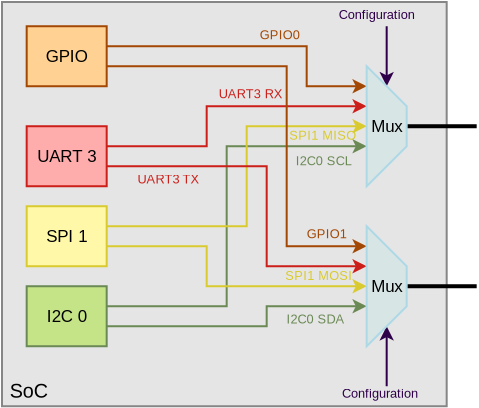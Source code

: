 <?xml version="1.0" encoding="UTF-8"?>
<dia:diagram xmlns:dia="http://www.lysator.liu.se/~alla/dia/">
  <dia:layer name="Arrière-plan" visible="true" active="true">
    <dia:object type="Standard - Box" version="0" id="O0">
      <dia:attribute name="obj_pos">
        <dia:point val="3.766,2.788"/>
      </dia:attribute>
      <dia:attribute name="obj_bb">
        <dia:rectangle val="3.716,2.738;26.05,23.05"/>
      </dia:attribute>
      <dia:attribute name="elem_corner">
        <dia:point val="3.766,2.788"/>
      </dia:attribute>
      <dia:attribute name="elem_width">
        <dia:real val="22.234"/>
      </dia:attribute>
      <dia:attribute name="elem_height">
        <dia:real val="20.212"/>
      </dia:attribute>
      <dia:attribute name="border_width">
        <dia:real val="0.1"/>
      </dia:attribute>
      <dia:attribute name="border_color">
        <dia:color val="#868686"/>
      </dia:attribute>
      <dia:attribute name="inner_color">
        <dia:color val="#e5e5e5"/>
      </dia:attribute>
      <dia:attribute name="show_background">
        <dia:boolean val="true"/>
      </dia:attribute>
    </dia:object>
    <dia:object type="Standard - Line" version="0" id="O1">
      <dia:attribute name="obj_pos">
        <dia:point val="24,9"/>
      </dia:attribute>
      <dia:attribute name="obj_bb">
        <dia:rectangle val="23.9,8.9;27.6,9.1"/>
      </dia:attribute>
      <dia:attribute name="conn_endpoints">
        <dia:point val="24,9"/>
        <dia:point val="27.5,9"/>
      </dia:attribute>
      <dia:attribute name="numcp">
        <dia:int val="1"/>
      </dia:attribute>
      <dia:attribute name="line_width">
        <dia:real val="0.2"/>
      </dia:attribute>
      <dia:connections>
        <dia:connection handle="0" to="O24" connection="3"/>
      </dia:connections>
    </dia:object>
    <dia:object type="Standard - Line" version="0" id="O2">
      <dia:attribute name="obj_pos">
        <dia:point val="24,17"/>
      </dia:attribute>
      <dia:attribute name="obj_bb">
        <dia:rectangle val="23.9,16.9;27.6,17.1"/>
      </dia:attribute>
      <dia:attribute name="conn_endpoints">
        <dia:point val="24,17"/>
        <dia:point val="27.5,17"/>
      </dia:attribute>
      <dia:attribute name="numcp">
        <dia:int val="1"/>
      </dia:attribute>
      <dia:attribute name="line_width">
        <dia:real val="0.2"/>
      </dia:attribute>
      <dia:connections>
        <dia:connection handle="0" to="O28" connection="3"/>
      </dia:connections>
    </dia:object>
    <dia:object type="Standard - ZigZagLine" version="1" id="O3">
      <dia:attribute name="obj_pos">
        <dia:point val="9,18"/>
      </dia:attribute>
      <dia:attribute name="obj_bb">
        <dia:rectangle val="8.95,9.638;22.112,18.05"/>
      </dia:attribute>
      <dia:attribute name="orth_points">
        <dia:point val="9,18"/>
        <dia:point val="15,18"/>
        <dia:point val="15,10"/>
        <dia:point val="22,10"/>
      </dia:attribute>
      <dia:attribute name="orth_orient">
        <dia:enum val="0"/>
        <dia:enum val="1"/>
        <dia:enum val="0"/>
      </dia:attribute>
      <dia:attribute name="autorouting">
        <dia:boolean val="false"/>
      </dia:attribute>
      <dia:attribute name="line_color">
        <dia:color val="#6a8954"/>
      </dia:attribute>
      <dia:attribute name="end_arrow">
        <dia:enum val="22"/>
      </dia:attribute>
      <dia:attribute name="end_arrow_length">
        <dia:real val="0.5"/>
      </dia:attribute>
      <dia:attribute name="end_arrow_width">
        <dia:real val="0.5"/>
      </dia:attribute>
      <dia:connections>
        <dia:connection handle="0" to="O34" connection="3"/>
        <dia:connection handle="1" to="O24" connection="8"/>
      </dia:connections>
    </dia:object>
    <dia:object type="Standard - ZigZagLine" version="1" id="O4">
      <dia:attribute name="obj_pos">
        <dia:point val="9,14"/>
      </dia:attribute>
      <dia:attribute name="obj_bb">
        <dia:rectangle val="8.95,8.638;22.112,14.05"/>
      </dia:attribute>
      <dia:attribute name="orth_points">
        <dia:point val="9,14"/>
        <dia:point val="16,14"/>
        <dia:point val="16,9"/>
        <dia:point val="22,9"/>
      </dia:attribute>
      <dia:attribute name="orth_orient">
        <dia:enum val="0"/>
        <dia:enum val="1"/>
        <dia:enum val="0"/>
      </dia:attribute>
      <dia:attribute name="autorouting">
        <dia:boolean val="false"/>
      </dia:attribute>
      <dia:attribute name="line_color">
        <dia:color val="#d9cb2f"/>
      </dia:attribute>
      <dia:attribute name="end_arrow">
        <dia:enum val="22"/>
      </dia:attribute>
      <dia:attribute name="end_arrow_length">
        <dia:real val="0.5"/>
      </dia:attribute>
      <dia:attribute name="end_arrow_width">
        <dia:real val="0.5"/>
      </dia:attribute>
      <dia:connections>
        <dia:connection handle="0" to="O32" connection="3"/>
        <dia:connection handle="1" to="O24" connection="9"/>
      </dia:connections>
    </dia:object>
    <dia:object type="Standard - ZigZagLine" version="1" id="O5">
      <dia:attribute name="obj_pos">
        <dia:point val="6,10"/>
      </dia:attribute>
      <dia:attribute name="obj_bb">
        <dia:rectangle val="5.95,7.638;22.112,10.05"/>
      </dia:attribute>
      <dia:attribute name="orth_points">
        <dia:point val="6,10"/>
        <dia:point val="14,10"/>
        <dia:point val="14,8"/>
        <dia:point val="22,8"/>
      </dia:attribute>
      <dia:attribute name="orth_orient">
        <dia:enum val="0"/>
        <dia:enum val="1"/>
        <dia:enum val="0"/>
      </dia:attribute>
      <dia:attribute name="autorouting">
        <dia:boolean val="false"/>
      </dia:attribute>
      <dia:attribute name="line_color">
        <dia:color val="#cc1f1a"/>
      </dia:attribute>
      <dia:attribute name="end_arrow">
        <dia:enum val="22"/>
      </dia:attribute>
      <dia:attribute name="end_arrow_length">
        <dia:real val="0.5"/>
      </dia:attribute>
      <dia:attribute name="end_arrow_width">
        <dia:real val="0.5"/>
      </dia:attribute>
      <dia:connections>
        <dia:connection handle="1" to="O24" connection="10"/>
      </dia:connections>
    </dia:object>
    <dia:object type="Standard - ZigZagLine" version="1" id="O6">
      <dia:attribute name="obj_pos">
        <dia:point val="9,5"/>
      </dia:attribute>
      <dia:attribute name="obj_bb">
        <dia:rectangle val="8.95,4.95;22.112,7.362"/>
      </dia:attribute>
      <dia:attribute name="orth_points">
        <dia:point val="9,5"/>
        <dia:point val="19,5"/>
        <dia:point val="19,7"/>
        <dia:point val="22,7"/>
      </dia:attribute>
      <dia:attribute name="orth_orient">
        <dia:enum val="0"/>
        <dia:enum val="1"/>
        <dia:enum val="0"/>
      </dia:attribute>
      <dia:attribute name="autorouting">
        <dia:boolean val="false"/>
      </dia:attribute>
      <dia:attribute name="line_color">
        <dia:color val="#a34804"/>
      </dia:attribute>
      <dia:attribute name="end_arrow">
        <dia:enum val="22"/>
      </dia:attribute>
      <dia:attribute name="end_arrow_length">
        <dia:real val="0.5"/>
      </dia:attribute>
      <dia:attribute name="end_arrow_width">
        <dia:real val="0.5"/>
      </dia:attribute>
      <dia:connections>
        <dia:connection handle="0" to="O25" connection="3"/>
        <dia:connection handle="1" to="O24" connection="11"/>
      </dia:connections>
    </dia:object>
    <dia:object type="Standard - Text" version="1" id="O7">
      <dia:attribute name="obj_pos">
        <dia:point val="16.65,4.65"/>
      </dia:attribute>
      <dia:attribute name="obj_bb">
        <dia:rectangle val="16.65,4.055;18.633,4.803"/>
      </dia:attribute>
      <dia:attribute name="text">
        <dia:composite type="text">
          <dia:attribute name="string">
            <dia:string>#GPIO0#</dia:string>
          </dia:attribute>
          <dia:attribute name="font">
            <dia:font family="Liberation Sans" style="0" name="Courier"/>
          </dia:attribute>
          <dia:attribute name="height">
            <dia:real val="0.8"/>
          </dia:attribute>
          <dia:attribute name="pos">
            <dia:point val="16.65,4.65"/>
          </dia:attribute>
          <dia:attribute name="color">
            <dia:color val="#a34804"/>
          </dia:attribute>
          <dia:attribute name="alignment">
            <dia:enum val="0"/>
          </dia:attribute>
        </dia:composite>
      </dia:attribute>
      <dia:attribute name="valign">
        <dia:enum val="3"/>
      </dia:attribute>
    </dia:object>
    <dia:object type="Standard - Text" version="1" id="O8">
      <dia:attribute name="obj_pos">
        <dia:point val="14.6,7.6"/>
      </dia:attribute>
      <dia:attribute name="obj_bb">
        <dia:rectangle val="14.6,7.005;17.785,7.753"/>
      </dia:attribute>
      <dia:attribute name="text">
        <dia:composite type="text">
          <dia:attribute name="string">
            <dia:string>#UART3 RX#</dia:string>
          </dia:attribute>
          <dia:attribute name="font">
            <dia:font family="Liberation Sans" style="0" name="Courier"/>
          </dia:attribute>
          <dia:attribute name="height">
            <dia:real val="0.8"/>
          </dia:attribute>
          <dia:attribute name="pos">
            <dia:point val="14.6,7.6"/>
          </dia:attribute>
          <dia:attribute name="color">
            <dia:color val="#cc1f1a"/>
          </dia:attribute>
          <dia:attribute name="alignment">
            <dia:enum val="0"/>
          </dia:attribute>
        </dia:composite>
      </dia:attribute>
      <dia:attribute name="valign">
        <dia:enum val="3"/>
      </dia:attribute>
    </dia:object>
    <dia:object type="Standard - Text" version="1" id="O9">
      <dia:attribute name="obj_pos">
        <dia:point val="18.132,9.677"/>
      </dia:attribute>
      <dia:attribute name="obj_bb">
        <dia:rectangle val="18.132,9.082;21.379,9.83"/>
      </dia:attribute>
      <dia:attribute name="text">
        <dia:composite type="text">
          <dia:attribute name="string">
            <dia:string>#SPI1 MISO#</dia:string>
          </dia:attribute>
          <dia:attribute name="font">
            <dia:font family="Liberation Sans" style="0" name="Courier"/>
          </dia:attribute>
          <dia:attribute name="height">
            <dia:real val="0.8"/>
          </dia:attribute>
          <dia:attribute name="pos">
            <dia:point val="18.132,9.677"/>
          </dia:attribute>
          <dia:attribute name="color">
            <dia:color val="#d9cb2f"/>
          </dia:attribute>
          <dia:attribute name="alignment">
            <dia:enum val="0"/>
          </dia:attribute>
        </dia:composite>
      </dia:attribute>
      <dia:attribute name="valign">
        <dia:enum val="3"/>
      </dia:attribute>
    </dia:object>
    <dia:object type="Standard - Text" version="1" id="O10">
      <dia:attribute name="obj_pos">
        <dia:point val="18.45,10.95"/>
      </dia:attribute>
      <dia:attribute name="obj_bb">
        <dia:rectangle val="18.45,10.355;21.317,11.102"/>
      </dia:attribute>
      <dia:attribute name="text">
        <dia:composite type="text">
          <dia:attribute name="string">
            <dia:string>#I2C0 SCL#</dia:string>
          </dia:attribute>
          <dia:attribute name="font">
            <dia:font family="Liberation Sans" style="0" name="Courier"/>
          </dia:attribute>
          <dia:attribute name="height">
            <dia:real val="0.8"/>
          </dia:attribute>
          <dia:attribute name="pos">
            <dia:point val="18.45,10.95"/>
          </dia:attribute>
          <dia:attribute name="color">
            <dia:color val="#6a8954"/>
          </dia:attribute>
          <dia:attribute name="alignment">
            <dia:enum val="0"/>
          </dia:attribute>
        </dia:composite>
      </dia:attribute>
      <dia:attribute name="valign">
        <dia:enum val="3"/>
      </dia:attribute>
    </dia:object>
    <dia:object type="Standard - ZigZagLine" version="1" id="O11">
      <dia:attribute name="obj_pos">
        <dia:point val="9,6"/>
      </dia:attribute>
      <dia:attribute name="obj_bb">
        <dia:rectangle val="8.95,5.95;22.112,15.362"/>
      </dia:attribute>
      <dia:attribute name="orth_points">
        <dia:point val="9,6"/>
        <dia:point val="18,6"/>
        <dia:point val="18,15"/>
        <dia:point val="22,15"/>
      </dia:attribute>
      <dia:attribute name="orth_orient">
        <dia:enum val="0"/>
        <dia:enum val="1"/>
        <dia:enum val="0"/>
      </dia:attribute>
      <dia:attribute name="autorouting">
        <dia:boolean val="false"/>
      </dia:attribute>
      <dia:attribute name="line_color">
        <dia:color val="#a34804"/>
      </dia:attribute>
      <dia:attribute name="end_arrow">
        <dia:enum val="22"/>
      </dia:attribute>
      <dia:attribute name="end_arrow_length">
        <dia:real val="0.5"/>
      </dia:attribute>
      <dia:attribute name="end_arrow_width">
        <dia:real val="0.5"/>
      </dia:attribute>
      <dia:connections>
        <dia:connection handle="0" to="O25" connection="4"/>
      </dia:connections>
    </dia:object>
    <dia:object type="Standard - ZigZagLine" version="1" id="O12">
      <dia:attribute name="obj_pos">
        <dia:point val="9,11"/>
      </dia:attribute>
      <dia:attribute name="obj_bb">
        <dia:rectangle val="8.95,10.95;22.112,16.362"/>
      </dia:attribute>
      <dia:attribute name="orth_points">
        <dia:point val="9,11"/>
        <dia:point val="17,11"/>
        <dia:point val="17,16"/>
        <dia:point val="22,16"/>
      </dia:attribute>
      <dia:attribute name="orth_orient">
        <dia:enum val="0"/>
        <dia:enum val="1"/>
        <dia:enum val="0"/>
      </dia:attribute>
      <dia:attribute name="autorouting">
        <dia:boolean val="false"/>
      </dia:attribute>
      <dia:attribute name="line_color">
        <dia:color val="#cc1f1a"/>
      </dia:attribute>
      <dia:attribute name="end_arrow">
        <dia:enum val="22"/>
      </dia:attribute>
      <dia:attribute name="end_arrow_length">
        <dia:real val="0.5"/>
      </dia:attribute>
      <dia:attribute name="end_arrow_width">
        <dia:real val="0.5"/>
      </dia:attribute>
      <dia:connections>
        <dia:connection handle="0" to="O30" connection="4"/>
      </dia:connections>
    </dia:object>
    <dia:object type="Standard - ZigZagLine" version="1" id="O13">
      <dia:attribute name="obj_pos">
        <dia:point val="9,15"/>
      </dia:attribute>
      <dia:attribute name="obj_bb">
        <dia:rectangle val="8.95,14.95;22.112,17.362"/>
      </dia:attribute>
      <dia:attribute name="orth_points">
        <dia:point val="9,15"/>
        <dia:point val="14,15"/>
        <dia:point val="14,17"/>
        <dia:point val="22,17"/>
      </dia:attribute>
      <dia:attribute name="orth_orient">
        <dia:enum val="0"/>
        <dia:enum val="1"/>
        <dia:enum val="0"/>
      </dia:attribute>
      <dia:attribute name="autorouting">
        <dia:boolean val="false"/>
      </dia:attribute>
      <dia:attribute name="line_color">
        <dia:color val="#d9cb2f"/>
      </dia:attribute>
      <dia:attribute name="end_arrow">
        <dia:enum val="22"/>
      </dia:attribute>
      <dia:attribute name="end_arrow_length">
        <dia:real val="0.5"/>
      </dia:attribute>
      <dia:attribute name="end_arrow_width">
        <dia:real val="0.5"/>
      </dia:attribute>
      <dia:connections>
        <dia:connection handle="0" to="O32" connection="4"/>
        <dia:connection handle="1" to="O28" connection="9"/>
      </dia:connections>
    </dia:object>
    <dia:object type="Standard - ZigZagLine" version="1" id="O14">
      <dia:attribute name="obj_pos">
        <dia:point val="9,19"/>
      </dia:attribute>
      <dia:attribute name="obj_bb">
        <dia:rectangle val="8.95,17.638;22.112,19.05"/>
      </dia:attribute>
      <dia:attribute name="orth_points">
        <dia:point val="9,19"/>
        <dia:point val="17,19"/>
        <dia:point val="17,18"/>
        <dia:point val="22,18"/>
      </dia:attribute>
      <dia:attribute name="orth_orient">
        <dia:enum val="0"/>
        <dia:enum val="1"/>
        <dia:enum val="0"/>
      </dia:attribute>
      <dia:attribute name="autorouting">
        <dia:boolean val="false"/>
      </dia:attribute>
      <dia:attribute name="line_color">
        <dia:color val="#6a8954"/>
      </dia:attribute>
      <dia:attribute name="end_arrow">
        <dia:enum val="22"/>
      </dia:attribute>
      <dia:attribute name="end_arrow_length">
        <dia:real val="0.5"/>
      </dia:attribute>
      <dia:attribute name="end_arrow_width">
        <dia:real val="0.5"/>
      </dia:attribute>
      <dia:connections>
        <dia:connection handle="0" to="O34" connection="4"/>
        <dia:connection handle="1" to="O28" connection="8"/>
      </dia:connections>
    </dia:object>
    <dia:object type="Standard - Text" version="1" id="O15">
      <dia:attribute name="obj_pos">
        <dia:point val="19,14.6"/>
      </dia:attribute>
      <dia:attribute name="obj_bb">
        <dia:rectangle val="19,14.005;20.983,14.752"/>
      </dia:attribute>
      <dia:attribute name="text">
        <dia:composite type="text">
          <dia:attribute name="string">
            <dia:string>#GPIO1#</dia:string>
          </dia:attribute>
          <dia:attribute name="font">
            <dia:font family="Liberation Sans" style="0" name="Courier"/>
          </dia:attribute>
          <dia:attribute name="height">
            <dia:real val="0.8"/>
          </dia:attribute>
          <dia:attribute name="pos">
            <dia:point val="19,14.6"/>
          </dia:attribute>
          <dia:attribute name="color">
            <dia:color val="#a34804"/>
          </dia:attribute>
          <dia:attribute name="alignment">
            <dia:enum val="0"/>
          </dia:attribute>
        </dia:composite>
      </dia:attribute>
      <dia:attribute name="valign">
        <dia:enum val="3"/>
      </dia:attribute>
    </dia:object>
    <dia:object type="Standard - Text" version="1" id="O16">
      <dia:attribute name="obj_pos">
        <dia:point val="10.541,11.863"/>
      </dia:attribute>
      <dia:attribute name="obj_bb">
        <dia:rectangle val="10.541,11.268;13.671,12.015"/>
      </dia:attribute>
      <dia:attribute name="text">
        <dia:composite type="text">
          <dia:attribute name="string">
            <dia:string>#UART3 TX#</dia:string>
          </dia:attribute>
          <dia:attribute name="font">
            <dia:font family="Liberation Sans" style="0" name="Courier"/>
          </dia:attribute>
          <dia:attribute name="height">
            <dia:real val="0.8"/>
          </dia:attribute>
          <dia:attribute name="pos">
            <dia:point val="10.541,11.863"/>
          </dia:attribute>
          <dia:attribute name="color">
            <dia:color val="#cc1f1a"/>
          </dia:attribute>
          <dia:attribute name="alignment">
            <dia:enum val="0"/>
          </dia:attribute>
        </dia:composite>
      </dia:attribute>
      <dia:attribute name="valign">
        <dia:enum val="3"/>
      </dia:attribute>
    </dia:object>
    <dia:object type="Standard - Text" version="1" id="O17">
      <dia:attribute name="obj_pos">
        <dia:point val="17.927,16.691"/>
      </dia:attribute>
      <dia:attribute name="obj_bb">
        <dia:rectangle val="17.927,16.096;21.174,16.844"/>
      </dia:attribute>
      <dia:attribute name="text">
        <dia:composite type="text">
          <dia:attribute name="string">
            <dia:string>#SPI1 MOSI#</dia:string>
          </dia:attribute>
          <dia:attribute name="font">
            <dia:font family="Liberation Sans" style="0" name="Courier"/>
          </dia:attribute>
          <dia:attribute name="height">
            <dia:real val="0.8"/>
          </dia:attribute>
          <dia:attribute name="pos">
            <dia:point val="17.927,16.691"/>
          </dia:attribute>
          <dia:attribute name="color">
            <dia:color val="#d9cb2f"/>
          </dia:attribute>
          <dia:attribute name="alignment">
            <dia:enum val="0"/>
          </dia:attribute>
        </dia:composite>
      </dia:attribute>
      <dia:attribute name="valign">
        <dia:enum val="3"/>
      </dia:attribute>
    </dia:object>
    <dia:object type="Standard - Text" version="1" id="O18">
      <dia:attribute name="obj_pos">
        <dia:point val="17.991,18.864"/>
      </dia:attribute>
      <dia:attribute name="obj_bb">
        <dia:rectangle val="17.991,18.269;20.974,19.016"/>
      </dia:attribute>
      <dia:attribute name="text">
        <dia:composite type="text">
          <dia:attribute name="string">
            <dia:string>#I2C0 SDA#</dia:string>
          </dia:attribute>
          <dia:attribute name="font">
            <dia:font family="Liberation Sans" style="0" name="Courier"/>
          </dia:attribute>
          <dia:attribute name="height">
            <dia:real val="0.8"/>
          </dia:attribute>
          <dia:attribute name="pos">
            <dia:point val="17.991,18.864"/>
          </dia:attribute>
          <dia:attribute name="color">
            <dia:color val="#6a8954"/>
          </dia:attribute>
          <dia:attribute name="alignment">
            <dia:enum val="0"/>
          </dia:attribute>
        </dia:composite>
      </dia:attribute>
      <dia:attribute name="valign">
        <dia:enum val="3"/>
      </dia:attribute>
    </dia:object>
    <dia:object type="Standard - Text" version="1" id="O19">
      <dia:attribute name="obj_pos">
        <dia:point val="20.608,3.643"/>
      </dia:attribute>
      <dia:attribute name="obj_bb">
        <dia:rectangle val="20.608,3.048;24.948,3.795"/>
      </dia:attribute>
      <dia:attribute name="text">
        <dia:composite type="text">
          <dia:attribute name="string">
            <dia:string>#Configuration#</dia:string>
          </dia:attribute>
          <dia:attribute name="font">
            <dia:font family="Liberation Sans" style="0" name="Courier"/>
          </dia:attribute>
          <dia:attribute name="height">
            <dia:real val="0.8"/>
          </dia:attribute>
          <dia:attribute name="pos">
            <dia:point val="20.608,3.643"/>
          </dia:attribute>
          <dia:attribute name="color">
            <dia:color val="#2f004a"/>
          </dia:attribute>
          <dia:attribute name="alignment">
            <dia:enum val="0"/>
          </dia:attribute>
        </dia:composite>
      </dia:attribute>
      <dia:attribute name="valign">
        <dia:enum val="3"/>
      </dia:attribute>
    </dia:object>
    <dia:object type="Standard - Line" version="0" id="O20">
      <dia:attribute name="obj_pos">
        <dia:point val="23,4"/>
      </dia:attribute>
      <dia:attribute name="obj_bb">
        <dia:rectangle val="22.638,3.95;23.362,7.112"/>
      </dia:attribute>
      <dia:attribute name="conn_endpoints">
        <dia:point val="23,4"/>
        <dia:point val="23,7"/>
      </dia:attribute>
      <dia:attribute name="numcp">
        <dia:int val="1"/>
      </dia:attribute>
      <dia:attribute name="line_color">
        <dia:color val="#2f004a"/>
      </dia:attribute>
      <dia:attribute name="end_arrow">
        <dia:enum val="22"/>
      </dia:attribute>
      <dia:attribute name="end_arrow_length">
        <dia:real val="0.5"/>
      </dia:attribute>
      <dia:attribute name="end_arrow_width">
        <dia:real val="0.5"/>
      </dia:attribute>
      <dia:connections>
        <dia:connection handle="1" to="O24" connection="1"/>
      </dia:connections>
    </dia:object>
    <dia:object type="Standard - Text" version="1" id="O21">
      <dia:attribute name="obj_pos">
        <dia:point val="20.762,22.574"/>
      </dia:attribute>
      <dia:attribute name="obj_bb">
        <dia:rectangle val="20.762,21.979;25.102,22.726"/>
      </dia:attribute>
      <dia:attribute name="text">
        <dia:composite type="text">
          <dia:attribute name="string">
            <dia:string>#Configuration#</dia:string>
          </dia:attribute>
          <dia:attribute name="font">
            <dia:font family="Liberation Sans" style="0" name="Courier"/>
          </dia:attribute>
          <dia:attribute name="height">
            <dia:real val="0.8"/>
          </dia:attribute>
          <dia:attribute name="pos">
            <dia:point val="20.762,22.574"/>
          </dia:attribute>
          <dia:attribute name="color">
            <dia:color val="#2f004a"/>
          </dia:attribute>
          <dia:attribute name="alignment">
            <dia:enum val="0"/>
          </dia:attribute>
        </dia:composite>
      </dia:attribute>
      <dia:attribute name="valign">
        <dia:enum val="3"/>
      </dia:attribute>
    </dia:object>
    <dia:object type="Standard - Line" version="0" id="O22">
      <dia:attribute name="obj_pos">
        <dia:point val="23,19"/>
      </dia:attribute>
      <dia:attribute name="obj_bb">
        <dia:rectangle val="22.638,18.95;23.362,22.05"/>
      </dia:attribute>
      <dia:attribute name="conn_endpoints">
        <dia:point val="23,19"/>
        <dia:point val="23,22"/>
      </dia:attribute>
      <dia:attribute name="numcp">
        <dia:int val="1"/>
      </dia:attribute>
      <dia:attribute name="line_color">
        <dia:color val="#2f004a"/>
      </dia:attribute>
      <dia:attribute name="start_arrow">
        <dia:enum val="22"/>
      </dia:attribute>
      <dia:attribute name="start_arrow_length">
        <dia:real val="0.5"/>
      </dia:attribute>
      <dia:attribute name="start_arrow_width">
        <dia:real val="0.5"/>
      </dia:attribute>
      <dia:connections>
        <dia:connection handle="0" to="O28" connection="5"/>
      </dia:connections>
    </dia:object>
    <dia:object type="Standard - Text" version="1" id="O23">
      <dia:attribute name="obj_pos">
        <dia:point val="4.154,22.578"/>
      </dia:attribute>
      <dia:attribute name="obj_bb">
        <dia:rectangle val="4.154,21.66;6.077,22.813"/>
      </dia:attribute>
      <dia:attribute name="text">
        <dia:composite type="text">
          <dia:attribute name="string">
            <dia:string>#SoC#</dia:string>
          </dia:attribute>
          <dia:attribute name="font">
            <dia:font family="Liberation Sans" style="0" name="Courier"/>
          </dia:attribute>
          <dia:attribute name="height">
            <dia:real val="1.235"/>
          </dia:attribute>
          <dia:attribute name="pos">
            <dia:point val="4.154,22.578"/>
          </dia:attribute>
          <dia:attribute name="color">
            <dia:color val="#000000"/>
          </dia:attribute>
          <dia:attribute name="alignment">
            <dia:enum val="0"/>
          </dia:attribute>
        </dia:composite>
      </dia:attribute>
      <dia:attribute name="valign">
        <dia:enum val="3"/>
      </dia:attribute>
    </dia:object>
    <dia:object type="Standard - Polygon" version="0" id="O24">
      <dia:attribute name="obj_pos">
        <dia:point val="22,6"/>
      </dia:attribute>
      <dia:attribute name="obj_bb">
        <dia:rectangle val="21.95,5.879;24.05,12.121"/>
      </dia:attribute>
      <dia:attribute name="poly_points">
        <dia:point val="22,6"/>
        <dia:point val="24,8"/>
        <dia:point val="24,10"/>
        <dia:point val="22,12"/>
        <dia:point val="22,10"/>
        <dia:point val="22,8"/>
      </dia:attribute>
      <dia:attribute name="line_color">
        <dia:color val="#add8e6"/>
      </dia:attribute>
      <dia:attribute name="line_width">
        <dia:real val="0.1"/>
      </dia:attribute>
      <dia:attribute name="inner_color">
        <dia:color val="#d8e5e5"/>
      </dia:attribute>
      <dia:attribute name="show_background">
        <dia:boolean val="true"/>
      </dia:attribute>
    </dia:object>
    <dia:object type="Standard - Polygon" version="0" id="O25">
      <dia:attribute name="obj_pos">
        <dia:point val="5,4"/>
      </dia:attribute>
      <dia:attribute name="obj_bb">
        <dia:rectangle val="4.95,3.95;9.05,7.05"/>
      </dia:attribute>
      <dia:attribute name="poly_points">
        <dia:point val="5,4"/>
        <dia:point val="9,4"/>
        <dia:point val="9,6"/>
        <dia:point val="9,7"/>
        <dia:point val="5,7"/>
      </dia:attribute>
      <dia:attribute name="line_color">
        <dia:color val="#a34804"/>
      </dia:attribute>
      <dia:attribute name="line_width">
        <dia:real val="0.1"/>
      </dia:attribute>
      <dia:attribute name="inner_color">
        <dia:color val="#ffd192"/>
      </dia:attribute>
      <dia:attribute name="show_background">
        <dia:boolean val="true"/>
      </dia:attribute>
    </dia:object>
    <dia:object type="Standard - Text" version="1" id="O26">
      <dia:attribute name="obj_pos">
        <dia:point val="7,5.5"/>
      </dia:attribute>
      <dia:attribute name="obj_bb">
        <dia:rectangle val="5.959,5.006;8.041,5.994"/>
      </dia:attribute>
      <dia:attribute name="text">
        <dia:composite type="text">
          <dia:attribute name="string">
            <dia:string>#GPIO#</dia:string>
          </dia:attribute>
          <dia:attribute name="font">
            <dia:font family="Liberation Sans" style="0" name="Courier"/>
          </dia:attribute>
          <dia:attribute name="height">
            <dia:real val="1.058"/>
          </dia:attribute>
          <dia:attribute name="pos">
            <dia:point val="7,5.794"/>
          </dia:attribute>
          <dia:attribute name="color">
            <dia:color val="#000000"/>
          </dia:attribute>
          <dia:attribute name="alignment">
            <dia:enum val="1"/>
          </dia:attribute>
        </dia:composite>
      </dia:attribute>
      <dia:attribute name="valign">
        <dia:enum val="2"/>
      </dia:attribute>
      <dia:connections>
        <dia:connection handle="0" to="O25" connection="10"/>
      </dia:connections>
    </dia:object>
    <dia:object type="Standard - Text" version="1" id="O27">
      <dia:attribute name="obj_pos">
        <dia:point val="23,9"/>
      </dia:attribute>
      <dia:attribute name="obj_bb">
        <dia:rectangle val="22.116,8.506;23.884,9.494"/>
      </dia:attribute>
      <dia:attribute name="text">
        <dia:composite type="text">
          <dia:attribute name="string">
            <dia:string>#Mux#</dia:string>
          </dia:attribute>
          <dia:attribute name="font">
            <dia:font family="Liberation Sans" style="0" name="Courier"/>
          </dia:attribute>
          <dia:attribute name="height">
            <dia:real val="1.058"/>
          </dia:attribute>
          <dia:attribute name="pos">
            <dia:point val="23,9.294"/>
          </dia:attribute>
          <dia:attribute name="color">
            <dia:color val="#000000"/>
          </dia:attribute>
          <dia:attribute name="alignment">
            <dia:enum val="1"/>
          </dia:attribute>
        </dia:composite>
      </dia:attribute>
      <dia:attribute name="valign">
        <dia:enum val="2"/>
      </dia:attribute>
      <dia:connections>
        <dia:connection handle="0" to="O24" connection="12"/>
      </dia:connections>
    </dia:object>
    <dia:object type="Standard - Polygon" version="0" id="O28">
      <dia:attribute name="obj_pos">
        <dia:point val="22,14"/>
      </dia:attribute>
      <dia:attribute name="obj_bb">
        <dia:rectangle val="21.95,13.879;24.05,20.121"/>
      </dia:attribute>
      <dia:attribute name="poly_points">
        <dia:point val="22,14"/>
        <dia:point val="24,16"/>
        <dia:point val="24,18"/>
        <dia:point val="22,20"/>
        <dia:point val="22,18"/>
        <dia:point val="22,16"/>
      </dia:attribute>
      <dia:attribute name="line_color">
        <dia:color val="#add8e6"/>
      </dia:attribute>
      <dia:attribute name="line_width">
        <dia:real val="0.1"/>
      </dia:attribute>
      <dia:attribute name="inner_color">
        <dia:color val="#d8e5e5"/>
      </dia:attribute>
      <dia:attribute name="show_background">
        <dia:boolean val="true"/>
      </dia:attribute>
    </dia:object>
    <dia:object type="Standard - Text" version="1" id="O29">
      <dia:attribute name="obj_pos">
        <dia:point val="23,17"/>
      </dia:attribute>
      <dia:attribute name="obj_bb">
        <dia:rectangle val="22.116,16.506;23.884,17.494"/>
      </dia:attribute>
      <dia:attribute name="text">
        <dia:composite type="text">
          <dia:attribute name="string">
            <dia:string>#Mux#</dia:string>
          </dia:attribute>
          <dia:attribute name="font">
            <dia:font family="Liberation Sans" style="0" name="Courier"/>
          </dia:attribute>
          <dia:attribute name="height">
            <dia:real val="1.058"/>
          </dia:attribute>
          <dia:attribute name="pos">
            <dia:point val="23,17.294"/>
          </dia:attribute>
          <dia:attribute name="color">
            <dia:color val="#000000"/>
          </dia:attribute>
          <dia:attribute name="alignment">
            <dia:enum val="1"/>
          </dia:attribute>
        </dia:composite>
      </dia:attribute>
      <dia:attribute name="valign">
        <dia:enum val="2"/>
      </dia:attribute>
      <dia:connections>
        <dia:connection handle="0" to="O28" connection="12"/>
      </dia:connections>
    </dia:object>
    <dia:object type="Standard - Polygon" version="0" id="O30">
      <dia:attribute name="obj_pos">
        <dia:point val="5,9"/>
      </dia:attribute>
      <dia:attribute name="obj_bb">
        <dia:rectangle val="4.95,8.95;9.05,12.05"/>
      </dia:attribute>
      <dia:attribute name="poly_points">
        <dia:point val="5,9"/>
        <dia:point val="9,9"/>
        <dia:point val="9,11"/>
        <dia:point val="9,12"/>
        <dia:point val="5,12"/>
      </dia:attribute>
      <dia:attribute name="line_color">
        <dia:color val="#cc1f1a"/>
      </dia:attribute>
      <dia:attribute name="line_width">
        <dia:real val="0.1"/>
      </dia:attribute>
      <dia:attribute name="inner_color">
        <dia:color val="#ffacac"/>
      </dia:attribute>
      <dia:attribute name="show_background">
        <dia:boolean val="true"/>
      </dia:attribute>
    </dia:object>
    <dia:object type="Standard - Text" version="1" id="O31">
      <dia:attribute name="obj_pos">
        <dia:point val="7,10.5"/>
      </dia:attribute>
      <dia:attribute name="obj_bb">
        <dia:rectangle val="5.475,10.006;8.525,10.994"/>
      </dia:attribute>
      <dia:attribute name="text">
        <dia:composite type="text">
          <dia:attribute name="string">
            <dia:string>#UART 3#</dia:string>
          </dia:attribute>
          <dia:attribute name="font">
            <dia:font family="Liberation Sans" style="0" name="Courier"/>
          </dia:attribute>
          <dia:attribute name="height">
            <dia:real val="1.058"/>
          </dia:attribute>
          <dia:attribute name="pos">
            <dia:point val="7,10.794"/>
          </dia:attribute>
          <dia:attribute name="color">
            <dia:color val="#000000"/>
          </dia:attribute>
          <dia:attribute name="alignment">
            <dia:enum val="1"/>
          </dia:attribute>
        </dia:composite>
      </dia:attribute>
      <dia:attribute name="valign">
        <dia:enum val="2"/>
      </dia:attribute>
      <dia:connections>
        <dia:connection handle="0" to="O30" connection="10"/>
      </dia:connections>
    </dia:object>
    <dia:object type="Standard - Polygon" version="0" id="O32">
      <dia:attribute name="obj_pos">
        <dia:point val="5,13"/>
      </dia:attribute>
      <dia:attribute name="obj_bb">
        <dia:rectangle val="4.95,12.95;9.05,16.05"/>
      </dia:attribute>
      <dia:attribute name="poly_points">
        <dia:point val="5,13"/>
        <dia:point val="9,13"/>
        <dia:point val="9,15"/>
        <dia:point val="9,16"/>
        <dia:point val="5,16"/>
      </dia:attribute>
      <dia:attribute name="line_color">
        <dia:color val="#d9cb2f"/>
      </dia:attribute>
      <dia:attribute name="line_width">
        <dia:real val="0.1"/>
      </dia:attribute>
      <dia:attribute name="inner_color">
        <dia:color val="#fff8a8"/>
      </dia:attribute>
      <dia:attribute name="show_background">
        <dia:boolean val="true"/>
      </dia:attribute>
    </dia:object>
    <dia:object type="Standard - Text" version="1" id="O33">
      <dia:attribute name="obj_pos">
        <dia:point val="7,14.5"/>
      </dia:attribute>
      <dia:attribute name="obj_bb">
        <dia:rectangle val="5.947,14.006;8.053,14.994"/>
      </dia:attribute>
      <dia:attribute name="text">
        <dia:composite type="text">
          <dia:attribute name="string">
            <dia:string>#SPI 1#</dia:string>
          </dia:attribute>
          <dia:attribute name="font">
            <dia:font family="Liberation Sans" style="0" name="Courier"/>
          </dia:attribute>
          <dia:attribute name="height">
            <dia:real val="1.058"/>
          </dia:attribute>
          <dia:attribute name="pos">
            <dia:point val="7,14.794"/>
          </dia:attribute>
          <dia:attribute name="color">
            <dia:color val="#000000"/>
          </dia:attribute>
          <dia:attribute name="alignment">
            <dia:enum val="1"/>
          </dia:attribute>
        </dia:composite>
      </dia:attribute>
      <dia:attribute name="valign">
        <dia:enum val="2"/>
      </dia:attribute>
      <dia:connections>
        <dia:connection handle="0" to="O32" connection="10"/>
      </dia:connections>
    </dia:object>
    <dia:object type="Standard - Polygon" version="0" id="O34">
      <dia:attribute name="obj_pos">
        <dia:point val="5,17"/>
      </dia:attribute>
      <dia:attribute name="obj_bb">
        <dia:rectangle val="4.95,16.95;9.05,20.05"/>
      </dia:attribute>
      <dia:attribute name="poly_points">
        <dia:point val="5,17"/>
        <dia:point val="9,17"/>
        <dia:point val="9,19"/>
        <dia:point val="9,20"/>
        <dia:point val="5,20"/>
      </dia:attribute>
      <dia:attribute name="line_color">
        <dia:color val="#6a8954"/>
      </dia:attribute>
      <dia:attribute name="line_width">
        <dia:real val="0.1"/>
      </dia:attribute>
      <dia:attribute name="inner_color">
        <dia:color val="#c5e387"/>
      </dia:attribute>
      <dia:attribute name="show_background">
        <dia:boolean val="true"/>
      </dia:attribute>
    </dia:object>
    <dia:object type="Standard - Text" version="1" id="O35">
      <dia:attribute name="obj_pos">
        <dia:point val="7,18.5"/>
      </dia:attribute>
      <dia:attribute name="obj_bb">
        <dia:rectangle val="5.907,18.006;8.092,18.994"/>
      </dia:attribute>
      <dia:attribute name="text">
        <dia:composite type="text">
          <dia:attribute name="string">
            <dia:string>#I2C 0#</dia:string>
          </dia:attribute>
          <dia:attribute name="font">
            <dia:font family="Liberation Sans" style="0" name="Courier"/>
          </dia:attribute>
          <dia:attribute name="height">
            <dia:real val="1.058"/>
          </dia:attribute>
          <dia:attribute name="pos">
            <dia:point val="7,18.794"/>
          </dia:attribute>
          <dia:attribute name="color">
            <dia:color val="#000000"/>
          </dia:attribute>
          <dia:attribute name="alignment">
            <dia:enum val="1"/>
          </dia:attribute>
        </dia:composite>
      </dia:attribute>
      <dia:attribute name="valign">
        <dia:enum val="2"/>
      </dia:attribute>
      <dia:connections>
        <dia:connection handle="0" to="O34" connection="10"/>
      </dia:connections>
    </dia:object>
  </dia:layer>
</dia:diagram>
